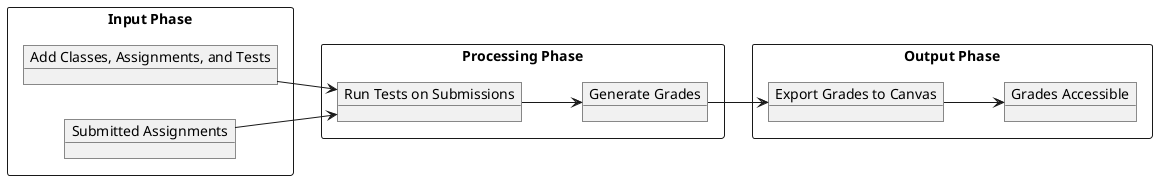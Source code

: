 @startuml
left to right direction

rectangle "Input Phase" as Input {
    object "Add Classes, Assignments, and Tests" as Add
    object "Submitted Assignments" as Submit
}

rectangle "Processing Phase" as Processing {
    object "Run Tests on Submissions" as RunTests
    object "Generate Grades" as GenerateGrades
}

rectangle "Output Phase" as Output {
    object "Export Grades to Canvas" as ExportGrades
    object "Grades Accessible" as GradesAccessible
}

Add --> RunTests
Submit --> RunTests
RunTests --> GenerateGrades
GenerateGrades --> ExportGrades
ExportGrades --> GradesAccessible

@enduml
